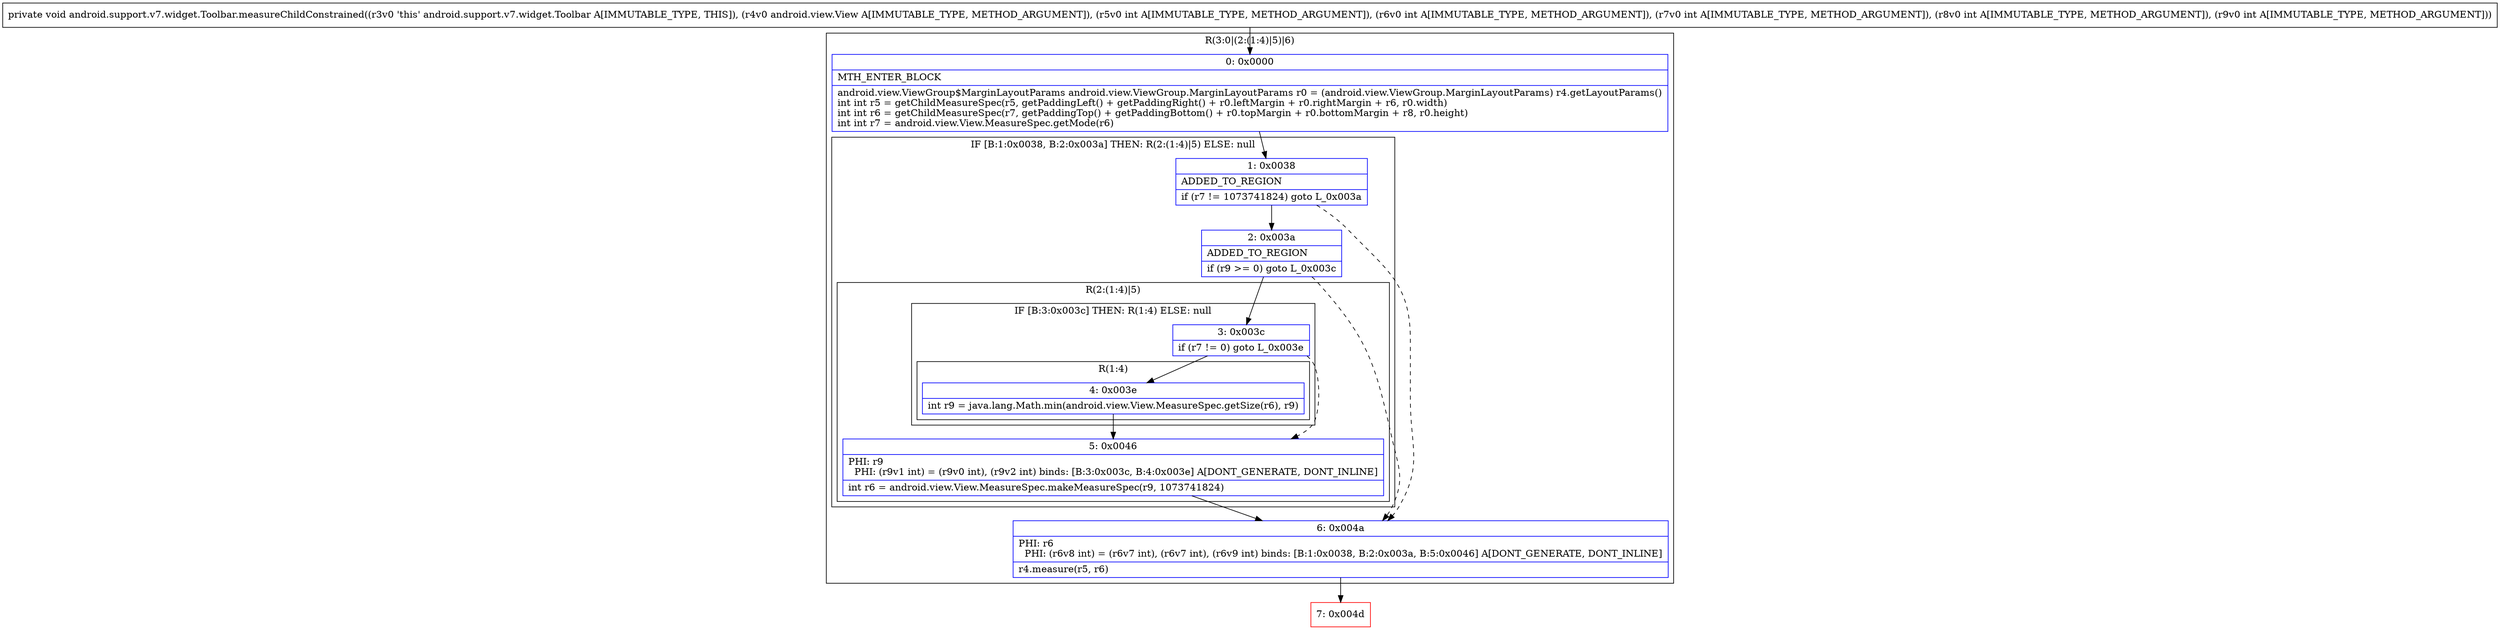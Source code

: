 digraph "CFG forandroid.support.v7.widget.Toolbar.measureChildConstrained(Landroid\/view\/View;IIIII)V" {
subgraph cluster_Region_1608272274 {
label = "R(3:0|(2:(1:4)|5)|6)";
node [shape=record,color=blue];
Node_0 [shape=record,label="{0\:\ 0x0000|MTH_ENTER_BLOCK\l|android.view.ViewGroup$MarginLayoutParams android.view.ViewGroup.MarginLayoutParams r0 = (android.view.ViewGroup.MarginLayoutParams) r4.getLayoutParams()\lint int r5 = getChildMeasureSpec(r5, getPaddingLeft() + getPaddingRight() + r0.leftMargin + r0.rightMargin + r6, r0.width)\lint int r6 = getChildMeasureSpec(r7, getPaddingTop() + getPaddingBottom() + r0.topMargin + r0.bottomMargin + r8, r0.height)\lint int r7 = android.view.View.MeasureSpec.getMode(r6)\l}"];
subgraph cluster_IfRegion_2041422018 {
label = "IF [B:1:0x0038, B:2:0x003a] THEN: R(2:(1:4)|5) ELSE: null";
node [shape=record,color=blue];
Node_1 [shape=record,label="{1\:\ 0x0038|ADDED_TO_REGION\l|if (r7 != 1073741824) goto L_0x003a\l}"];
Node_2 [shape=record,label="{2\:\ 0x003a|ADDED_TO_REGION\l|if (r9 \>= 0) goto L_0x003c\l}"];
subgraph cluster_Region_445063491 {
label = "R(2:(1:4)|5)";
node [shape=record,color=blue];
subgraph cluster_IfRegion_1140909756 {
label = "IF [B:3:0x003c] THEN: R(1:4) ELSE: null";
node [shape=record,color=blue];
Node_3 [shape=record,label="{3\:\ 0x003c|if (r7 != 0) goto L_0x003e\l}"];
subgraph cluster_Region_527929331 {
label = "R(1:4)";
node [shape=record,color=blue];
Node_4 [shape=record,label="{4\:\ 0x003e|int r9 = java.lang.Math.min(android.view.View.MeasureSpec.getSize(r6), r9)\l}"];
}
}
Node_5 [shape=record,label="{5\:\ 0x0046|PHI: r9 \l  PHI: (r9v1 int) = (r9v0 int), (r9v2 int) binds: [B:3:0x003c, B:4:0x003e] A[DONT_GENERATE, DONT_INLINE]\l|int r6 = android.view.View.MeasureSpec.makeMeasureSpec(r9, 1073741824)\l}"];
}
}
Node_6 [shape=record,label="{6\:\ 0x004a|PHI: r6 \l  PHI: (r6v8 int) = (r6v7 int), (r6v7 int), (r6v9 int) binds: [B:1:0x0038, B:2:0x003a, B:5:0x0046] A[DONT_GENERATE, DONT_INLINE]\l|r4.measure(r5, r6)\l}"];
}
Node_7 [shape=record,color=red,label="{7\:\ 0x004d}"];
MethodNode[shape=record,label="{private void android.support.v7.widget.Toolbar.measureChildConstrained((r3v0 'this' android.support.v7.widget.Toolbar A[IMMUTABLE_TYPE, THIS]), (r4v0 android.view.View A[IMMUTABLE_TYPE, METHOD_ARGUMENT]), (r5v0 int A[IMMUTABLE_TYPE, METHOD_ARGUMENT]), (r6v0 int A[IMMUTABLE_TYPE, METHOD_ARGUMENT]), (r7v0 int A[IMMUTABLE_TYPE, METHOD_ARGUMENT]), (r8v0 int A[IMMUTABLE_TYPE, METHOD_ARGUMENT]), (r9v0 int A[IMMUTABLE_TYPE, METHOD_ARGUMENT])) }"];
MethodNode -> Node_0;
Node_0 -> Node_1;
Node_1 -> Node_2;
Node_1 -> Node_6[style=dashed];
Node_2 -> Node_3;
Node_2 -> Node_6[style=dashed];
Node_3 -> Node_4;
Node_3 -> Node_5[style=dashed];
Node_4 -> Node_5;
Node_5 -> Node_6;
Node_6 -> Node_7;
}

